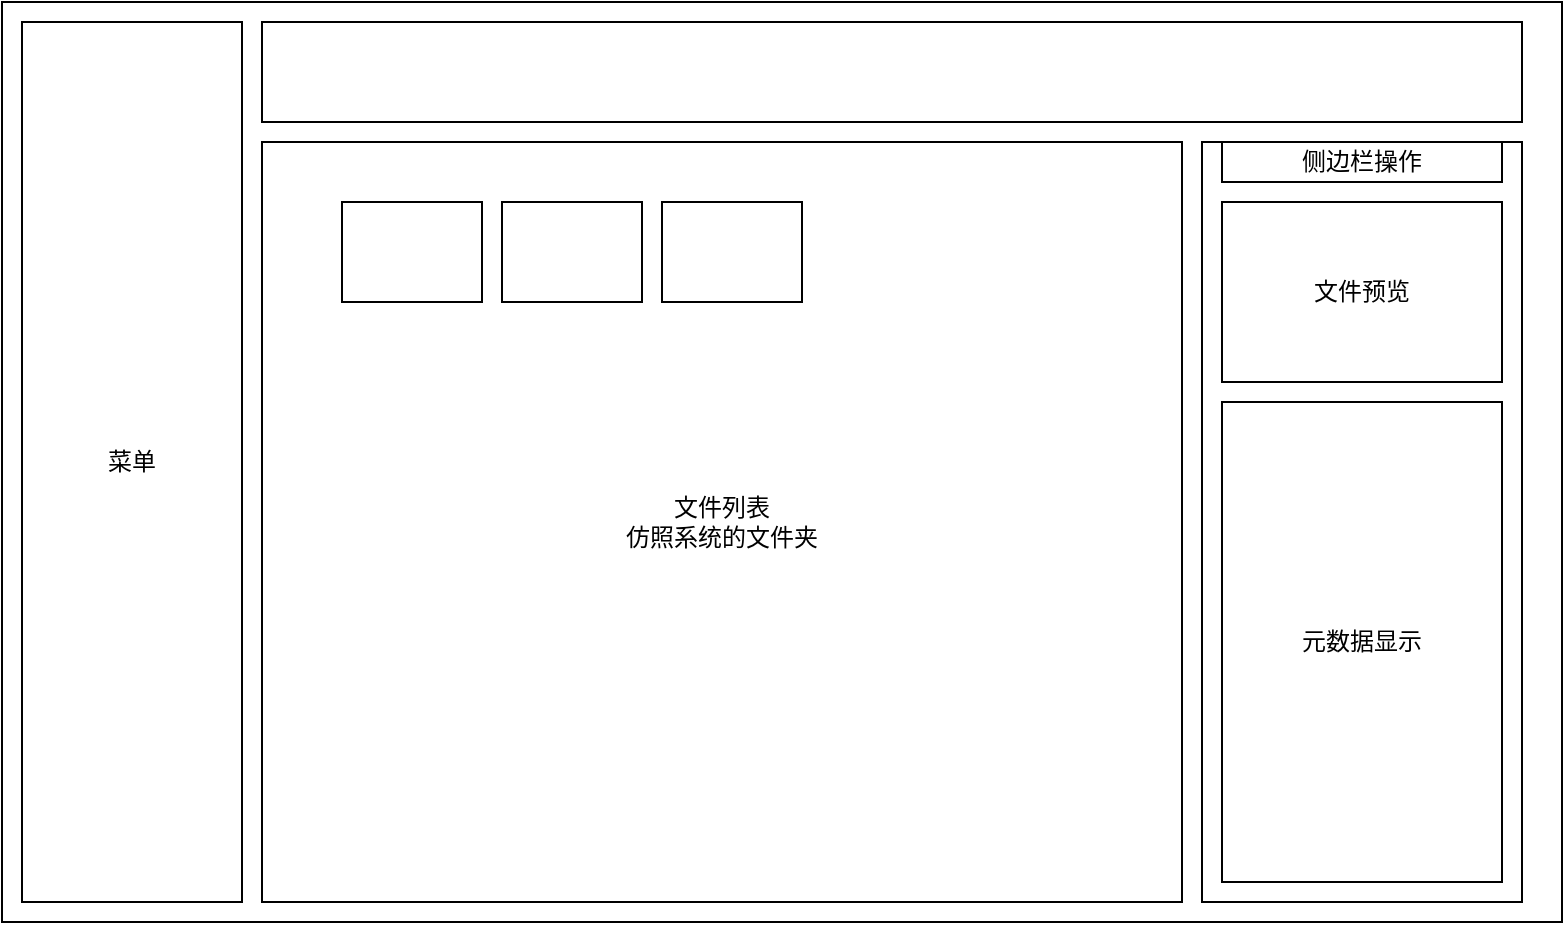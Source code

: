 <mxfile version="20.8.3" type="github"><diagram id="3Tq0Dexzv74zJn93Wc-U" name="第 1 页"><mxGraphModel dx="1886" dy="852" grid="1" gridSize="10" guides="1" tooltips="1" connect="1" arrows="1" fold="1" page="1" pageScale="1" pageWidth="827" pageHeight="1169" math="0" shadow="0"><root><mxCell id="0"/><mxCell id="1" parent="0"/><mxCell id="-C9NiWo_BxdMuR656Ks_-5" value="" style="rounded=0;whiteSpace=wrap;html=1;" vertex="1" parent="1"><mxGeometry x="60" y="140" width="780" height="460" as="geometry"/></mxCell><mxCell id="-C9NiWo_BxdMuR656Ks_-2" value="" style="rounded=0;whiteSpace=wrap;html=1;" vertex="1" parent="1"><mxGeometry x="660" y="210" width="160" height="380" as="geometry"/></mxCell><mxCell id="-C9NiWo_BxdMuR656Ks_-3" value="文件预览" style="rounded=0;whiteSpace=wrap;html=1;" vertex="1" parent="1"><mxGeometry x="670" y="240" width="140" height="90" as="geometry"/></mxCell><mxCell id="-C9NiWo_BxdMuR656Ks_-4" value="元数据显示" style="rounded=0;whiteSpace=wrap;html=1;" vertex="1" parent="1"><mxGeometry x="670" y="340" width="140" height="240" as="geometry"/></mxCell><mxCell id="-C9NiWo_BxdMuR656Ks_-6" value="文件列表&lt;br&gt;仿照系统的文件夹" style="rounded=0;whiteSpace=wrap;html=1;" vertex="1" parent="1"><mxGeometry x="190" y="210" width="460" height="380" as="geometry"/></mxCell><mxCell id="-C9NiWo_BxdMuR656Ks_-7" value="菜单" style="rounded=0;whiteSpace=wrap;html=1;" vertex="1" parent="1"><mxGeometry x="70" y="150" width="110" height="440" as="geometry"/></mxCell><mxCell id="-C9NiWo_BxdMuR656Ks_-8" value="" style="rounded=0;whiteSpace=wrap;html=1;" vertex="1" parent="1"><mxGeometry x="190" y="150" width="630" height="50" as="geometry"/></mxCell><mxCell id="-C9NiWo_BxdMuR656Ks_-9" value="" style="rounded=0;whiteSpace=wrap;html=1;" vertex="1" parent="1"><mxGeometry x="230" y="240" width="70" height="50" as="geometry"/></mxCell><mxCell id="-C9NiWo_BxdMuR656Ks_-10" value="" style="rounded=0;whiteSpace=wrap;html=1;" vertex="1" parent="1"><mxGeometry x="310" y="240" width="70" height="50" as="geometry"/></mxCell><mxCell id="-C9NiWo_BxdMuR656Ks_-11" value="" style="rounded=0;whiteSpace=wrap;html=1;" vertex="1" parent="1"><mxGeometry x="390" y="240" width="70" height="50" as="geometry"/></mxCell><mxCell id="-C9NiWo_BxdMuR656Ks_-13" value="侧边栏操作" style="rounded=0;whiteSpace=wrap;html=1;" vertex="1" parent="1"><mxGeometry x="670" y="210" width="140" height="20" as="geometry"/></mxCell></root></mxGraphModel></diagram></mxfile>